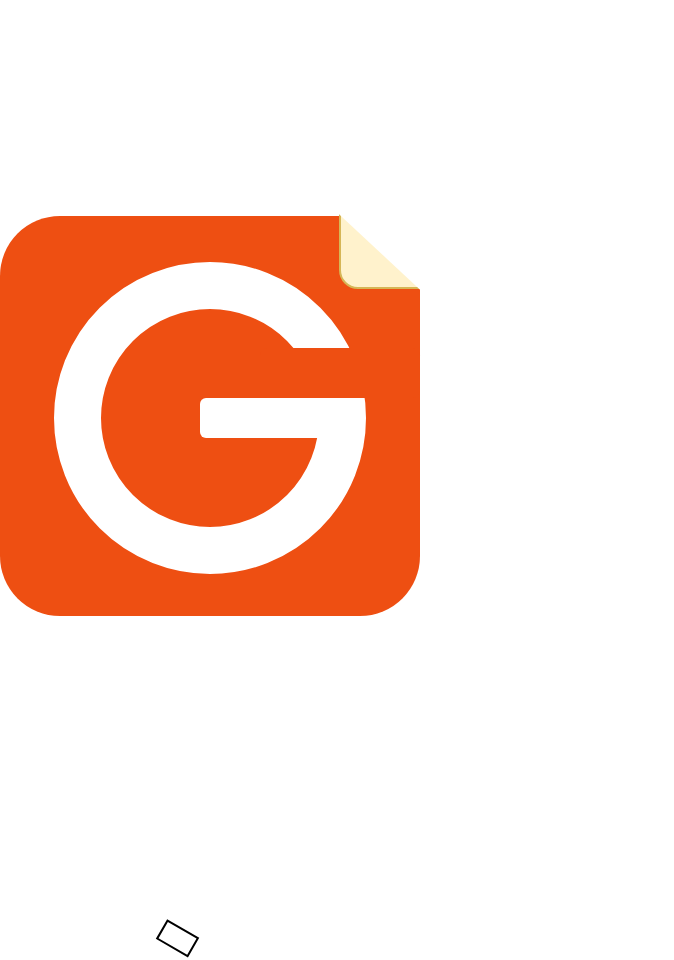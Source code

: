 <mxfile version="24.8.3">
  <diagram name="第 1 页" id="S8bussWibCPvi5yHTM9a">
    <mxGraphModel dx="4070" dy="2060" grid="1" gridSize="10" guides="1" tooltips="1" connect="1" arrows="1" fold="1" page="1" pageScale="1" pageWidth="827" pageHeight="1169" math="0" shadow="0">
      <root>
        <mxCell id="0" />
        <mxCell id="1" parent="0" />
        <mxCell id="fiiguD0jD5A8EyY_WMKD-3" value="" style="rounded=1;whiteSpace=wrap;html=1;fillColor=#ee4f12;strokeColor=none;" parent="1" vertex="1">
          <mxGeometry x="250" y="144" width="210" height="200" as="geometry" />
        </mxCell>
        <mxCell id="fiiguD0jD5A8EyY_WMKD-2" value="" style="ellipse;whiteSpace=wrap;html=1;aspect=fixed;fillColor=#FFFFFF;strokeColor=#FFFFFF;" parent="1" vertex="1">
          <mxGeometry x="277.5" y="167.5" width="155" height="155" as="geometry" />
        </mxCell>
        <mxCell id="fiiguD0jD5A8EyY_WMKD-1" value="" style="ellipse;whiteSpace=wrap;html=1;aspect=fixed;fillColor=#EE4F12;strokeColor=#FFFFFF;" parent="1" vertex="1">
          <mxGeometry x="300" y="190" width="110" height="110" as="geometry" />
        </mxCell>
        <mxCell id="fiiguD0jD5A8EyY_WMKD-4" value="" style="rounded=1;whiteSpace=wrap;html=1;strokeColor=none;" parent="1" vertex="1">
          <mxGeometry x="350" y="235" width="82.5" height="20" as="geometry" />
        </mxCell>
        <mxCell id="fiiguD0jD5A8EyY_WMKD-6" value="" style="ellipse;whiteSpace=wrap;html=1;aspect=fixed;strokeColor=none;" parent="1" vertex="1">
          <mxGeometry x="345" y="400" width="35" height="35" as="geometry" />
        </mxCell>
        <mxCell id="fiiguD0jD5A8EyY_WMKD-7" value="" style="rounded=1;whiteSpace=wrap;html=1;fillColor=#EE4F12;strokeColor=none;" parent="1" vertex="1">
          <mxGeometry x="380" y="210" width="80" height="25" as="geometry" />
        </mxCell>
        <mxCell id="fiiguD0jD5A8EyY_WMKD-8" value="" style="rounded=1;whiteSpace=wrap;html=1;fillColor=#fff2cc;strokeColor=#d6b656;" parent="1" vertex="1">
          <mxGeometry x="420" y="120" width="120" height="60" as="geometry" />
        </mxCell>
        <mxCell id="fiiguD0jD5A8EyY_WMKD-9" value="" style="rounded=0;whiteSpace=wrap;html=1;direction=south;rotation=313;strokeColor=none;fillColor=default;" parent="1" vertex="1">
          <mxGeometry x="432.5" y="57.25" width="120" height="143.75" as="geometry" />
        </mxCell>
        <mxCell id="V6nVJpvd9zE131PI_jdi-1" value="" style="verticalLabelPosition=bottom;verticalAlign=top;html=1;shape=mxgraph.basic.diag_round_rect;dx=0;whiteSpace=wrap;rotation=30;fillColor=#FFFFFF;" vertex="1" parent="1">
          <mxGeometry x="330" y="500" width="17.54" height="10.33" as="geometry" />
        </mxCell>
      </root>
    </mxGraphModel>
  </diagram>
</mxfile>
